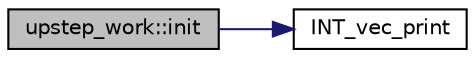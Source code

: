 digraph "upstep_work::init"
{
  edge [fontname="Helvetica",fontsize="10",labelfontname="Helvetica",labelfontsize="10"];
  node [fontname="Helvetica",fontsize="10",shape=record];
  rankdir="LR";
  Node1897 [label="upstep_work::init",height=0.2,width=0.4,color="black", fillcolor="grey75", style="filled", fontcolor="black"];
  Node1897 -> Node1898 [color="midnightblue",fontsize="10",style="solid",fontname="Helvetica"];
  Node1898 [label="INT_vec_print",height=0.2,width=0.4,color="black", fillcolor="white", style="filled",URL="$df/dbf/sajeeb_8_c.html#a79a5901af0b47dd0d694109543c027fe"];
}
